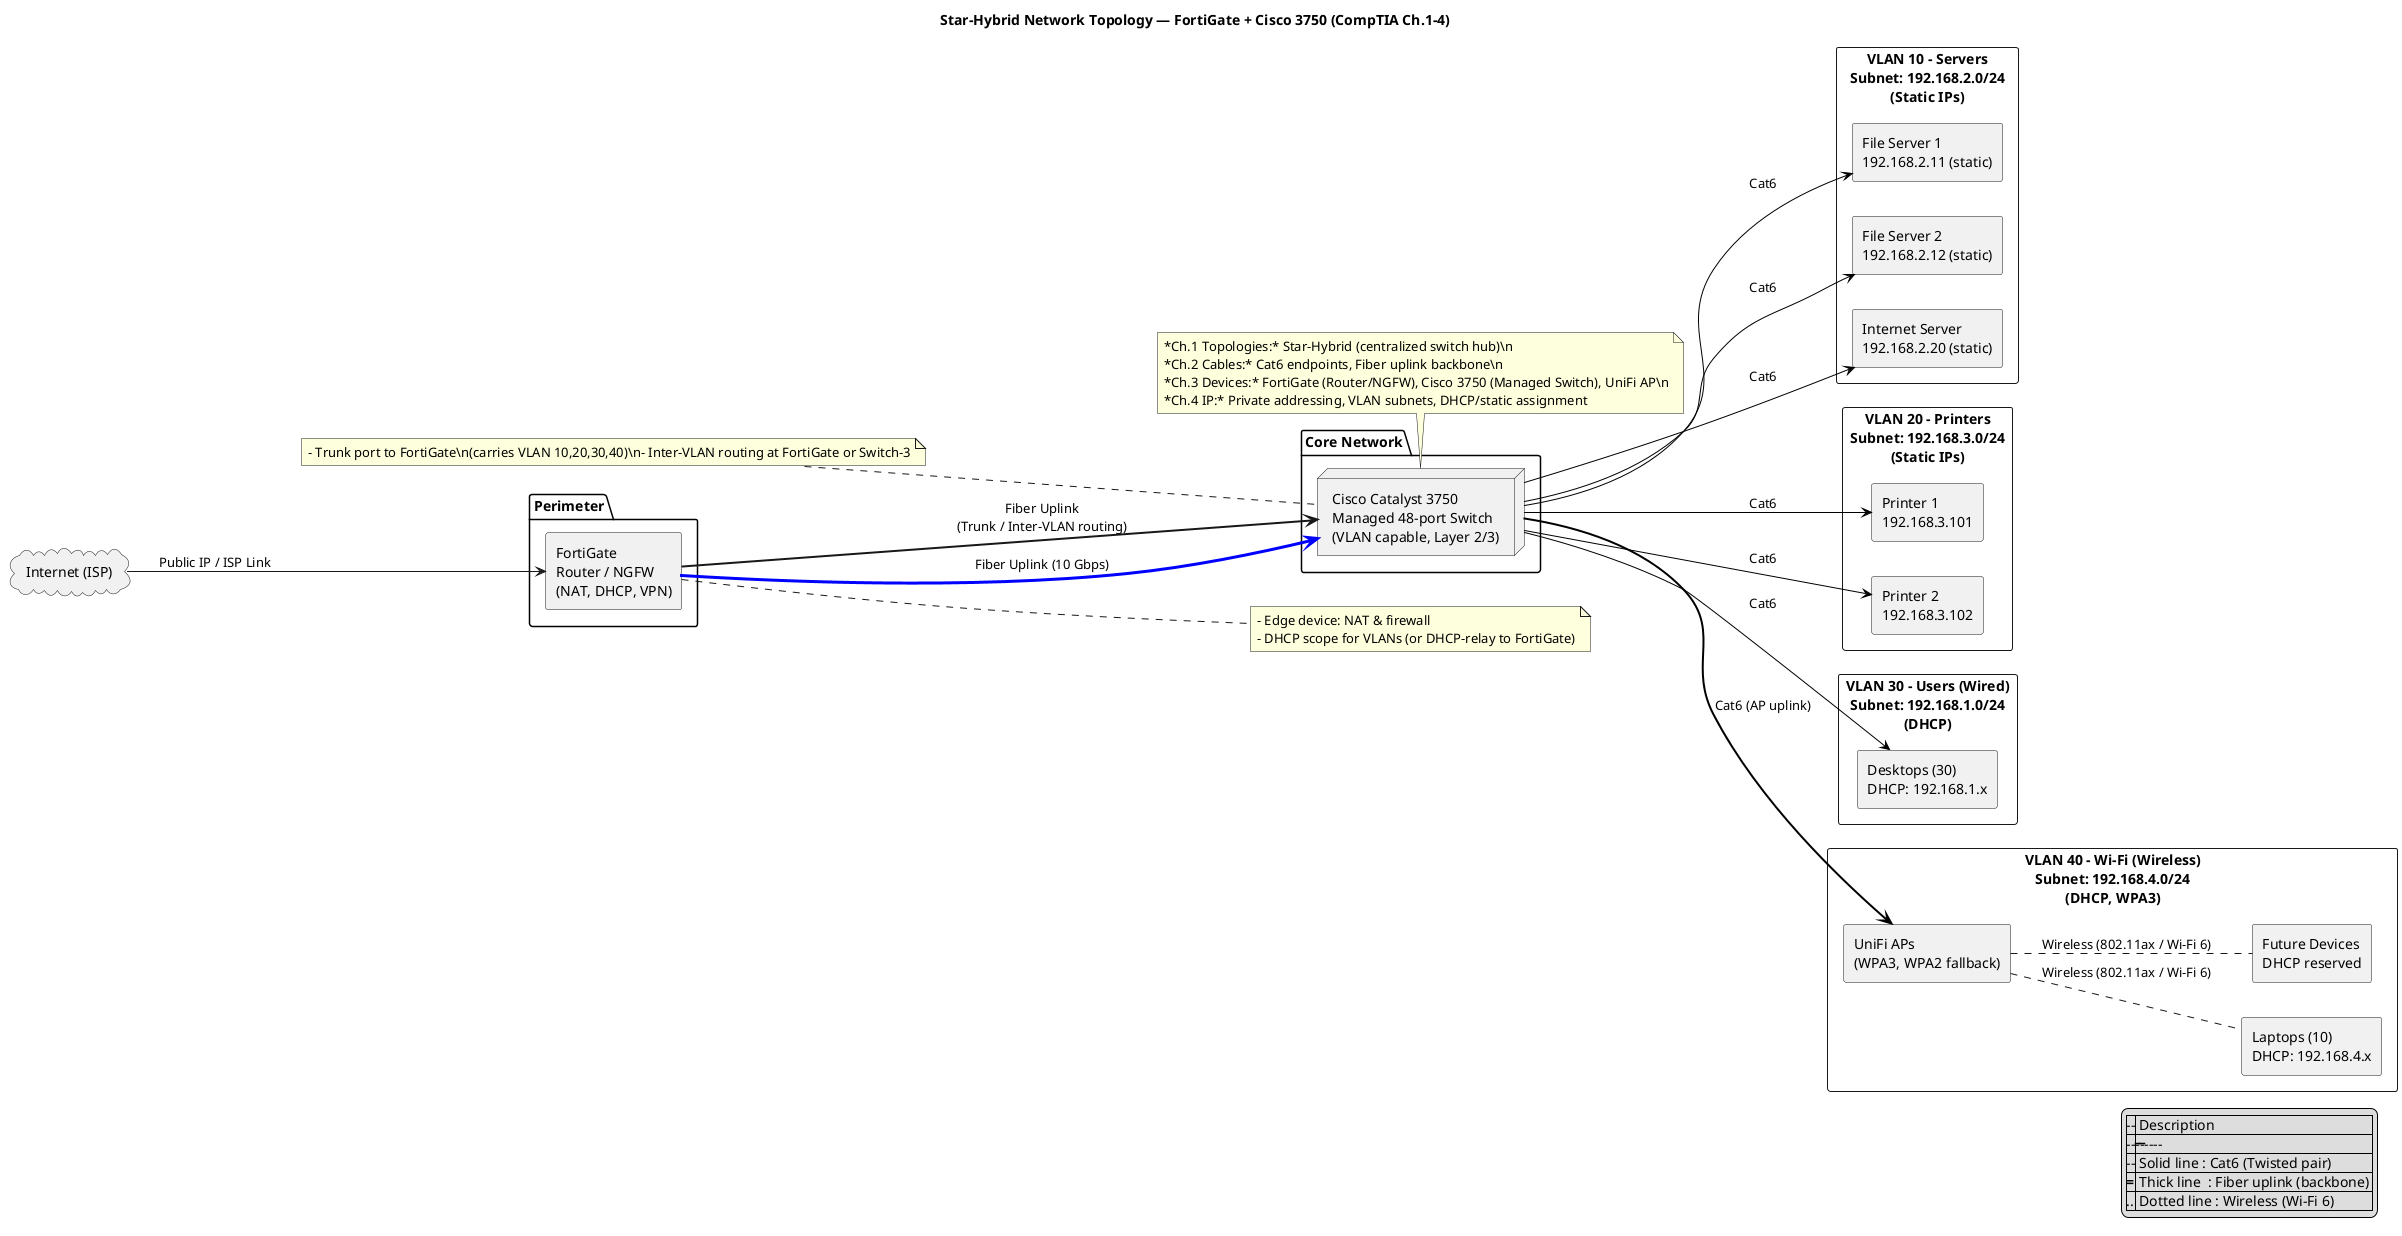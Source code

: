@startuml Network
' layout
skinparam componentStyle rectangle
skinparam shadowing false
left to right direction

' Title
title Star-Hybrid Network Topology — FortiGate + Cisco 3750 (CompTIA Ch.1-4)

' Internet cloud and edge device
cloud "Internet (ISP)" as Internet

package "Perimeter" {
  component "FortiGate\nRouter / NGFW\n(NAT, DHCP, VPN)" as FortiGate
}

Internet --> FortiGate : Public IP / ISP Link

' Core switch
package "Core Network" {
  node "Cisco Catalyst 3750\nManaged 48-port Switch\n(VLAN capable, Layer 2/3)" as Switch
}

FortiGate ==> Switch : Fiber Uplink\n(Trunk / Inter-VLAN routing)

' VLAN groups around the switch
rectangle "VLAN 10 - Servers\nSubnet: 192.168.2.0/24\n(Static IPs)" as VLAN_SERVERS {
  component "File Server 1\n192.168.2.11 (static)" as FS1
  component "File Server 2\n192.168.2.12 (static)" as FS2
  component "Internet Server\n192.168.2.20 (static)" as ISP_SRV
}

rectangle "VLAN 20 - Printers\nSubnet: 192.168.3.0/24\n(Static IPs)" as VLAN_PRINTERS {
  component "Printer 1\n192.168.3.101" as PR1
  component "Printer 2\n192.168.3.102" as PR2
}

rectangle "VLAN 30 - Users (Wired)\nSubnet: 192.168.1.0/24\n(DHCP)" as VLAN_USERS {
  ' Represent desktops as grouped components
  component "Desktops (30)\nDHCP: 192.168.1.x" as DESKS
}

rectangle "VLAN 40 - Wi-Fi (Wireless)\nSubnet: 192.168.4.0/24\n(DHCP, WPA3)" as VLAN_WIFI {
  component "UniFi APs\n(WPA3, WPA2 fallback)" as WAP
  component "Laptops (10)\nDHCP: 192.168.4.x" as LAPS
  component "Future Devices\nDHCP reserved" as FUTURE
}

' Connections from switch to groups
Switch -[#000000]-> FS1 : Cat6
Switch -[#000000]-> FS2 : Cat6
Switch -[#000000]-> ISP_SRV : Cat6
Switch -[#000000]-> PR1 : Cat6
Switch -[#000000]-> PR2 : Cat6
Switch -[#000000]-> DESKS : Cat6

' Wi-Fi connection: AP wired to switch, clients wireless to AP
Switch -[#000000,thickness=2]-> WAP : Cat6 (AP uplink)
WAP .. LAPS : Wireless (802.11ax / Wi-Fi 6)
WAP .. FUTURE : Wireless (802.11ax / Wi-Fi 6)

' Show router role and NAT/DHCP
note right of FortiGate
  - Edge device: NAT & firewall
  - DHCP scope for VLANs (or DHCP-relay to FortiGate)
end note

' VLAN/Trunk note
note left of Switch
  - Trunk port to FortiGate\n(carries VLAN 10,20,30,40)\n- Inter-VLAN routing at FortiGate or Switch-3
end note

' Legend and cable types
legend right
  |--| Description |
  |--|--------------|
  |--| Solid line : Cat6 (Twisted pair) |
  |==| Thick line  : Fiber uplink (backbone) |
  |..| Dotted line : Wireless (Wi-Fi 6) |
endlegend

' Represent fiber uplink visually (FortiGate to Switch already with ==>)
FortiGate -[#0000FF,thickness=3]-> Switch : Fiber Uplink (10 Gbps)

' Add labels to emphasize CompTIA chapter mapping (small text)
note bottom of Switch
  *Ch.1 Topologies:* Star-Hybrid (centralized switch hub)\n
  *Ch.2 Cables:* Cat6 endpoints, Fiber uplink backbone\n
  *Ch.3 Devices:* FortiGate (Router/NGFW), Cisco 3750 (Managed Switch), UniFi AP\n
  *Ch.4 IP:* Private addressing, VLAN subnets, DHCP/static assignment
end note

@enduml
